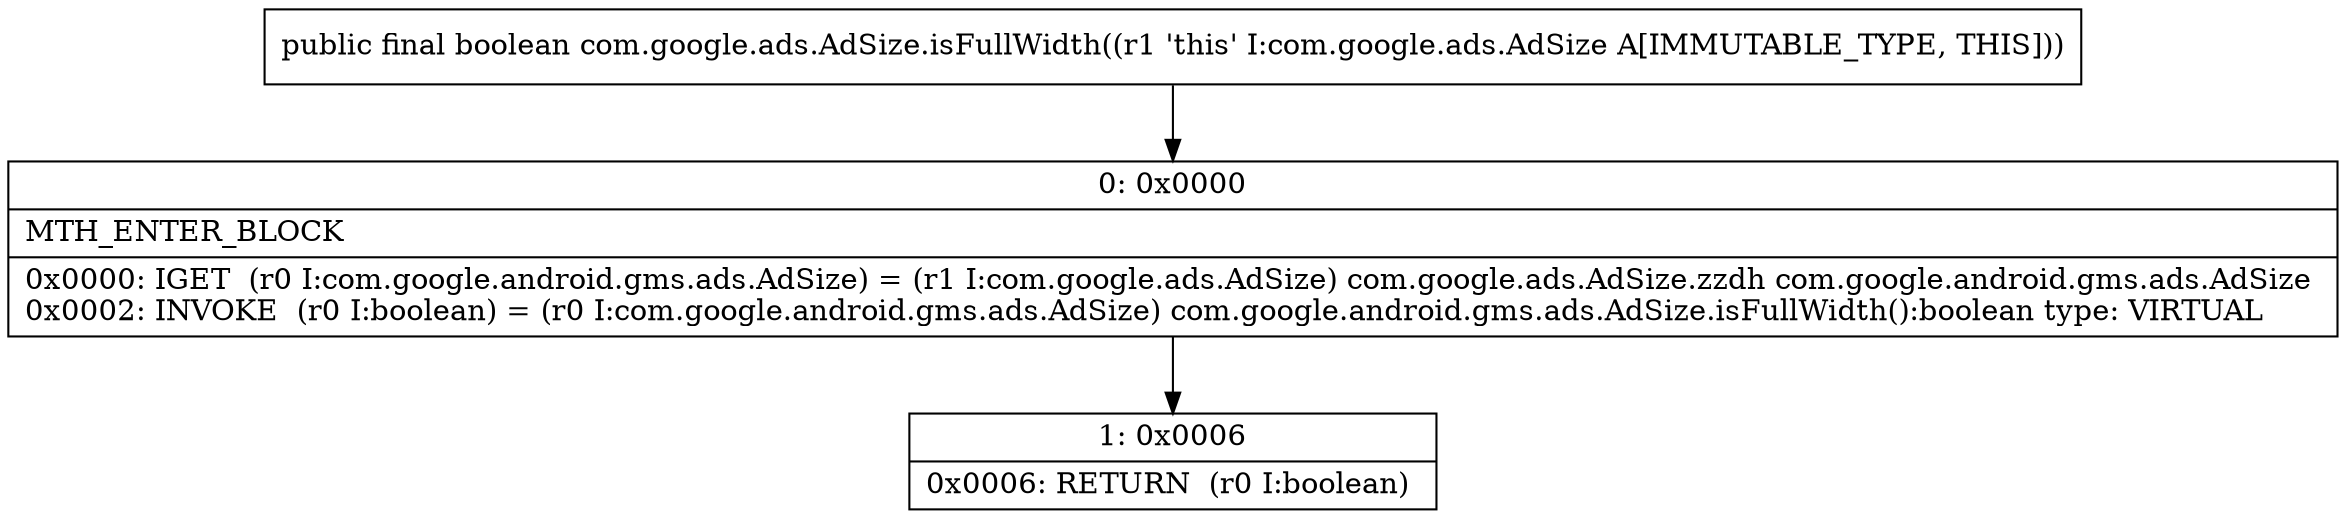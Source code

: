 digraph "CFG forcom.google.ads.AdSize.isFullWidth()Z" {
Node_0 [shape=record,label="{0\:\ 0x0000|MTH_ENTER_BLOCK\l|0x0000: IGET  (r0 I:com.google.android.gms.ads.AdSize) = (r1 I:com.google.ads.AdSize) com.google.ads.AdSize.zzdh com.google.android.gms.ads.AdSize \l0x0002: INVOKE  (r0 I:boolean) = (r0 I:com.google.android.gms.ads.AdSize) com.google.android.gms.ads.AdSize.isFullWidth():boolean type: VIRTUAL \l}"];
Node_1 [shape=record,label="{1\:\ 0x0006|0x0006: RETURN  (r0 I:boolean) \l}"];
MethodNode[shape=record,label="{public final boolean com.google.ads.AdSize.isFullWidth((r1 'this' I:com.google.ads.AdSize A[IMMUTABLE_TYPE, THIS])) }"];
MethodNode -> Node_0;
Node_0 -> Node_1;
}

